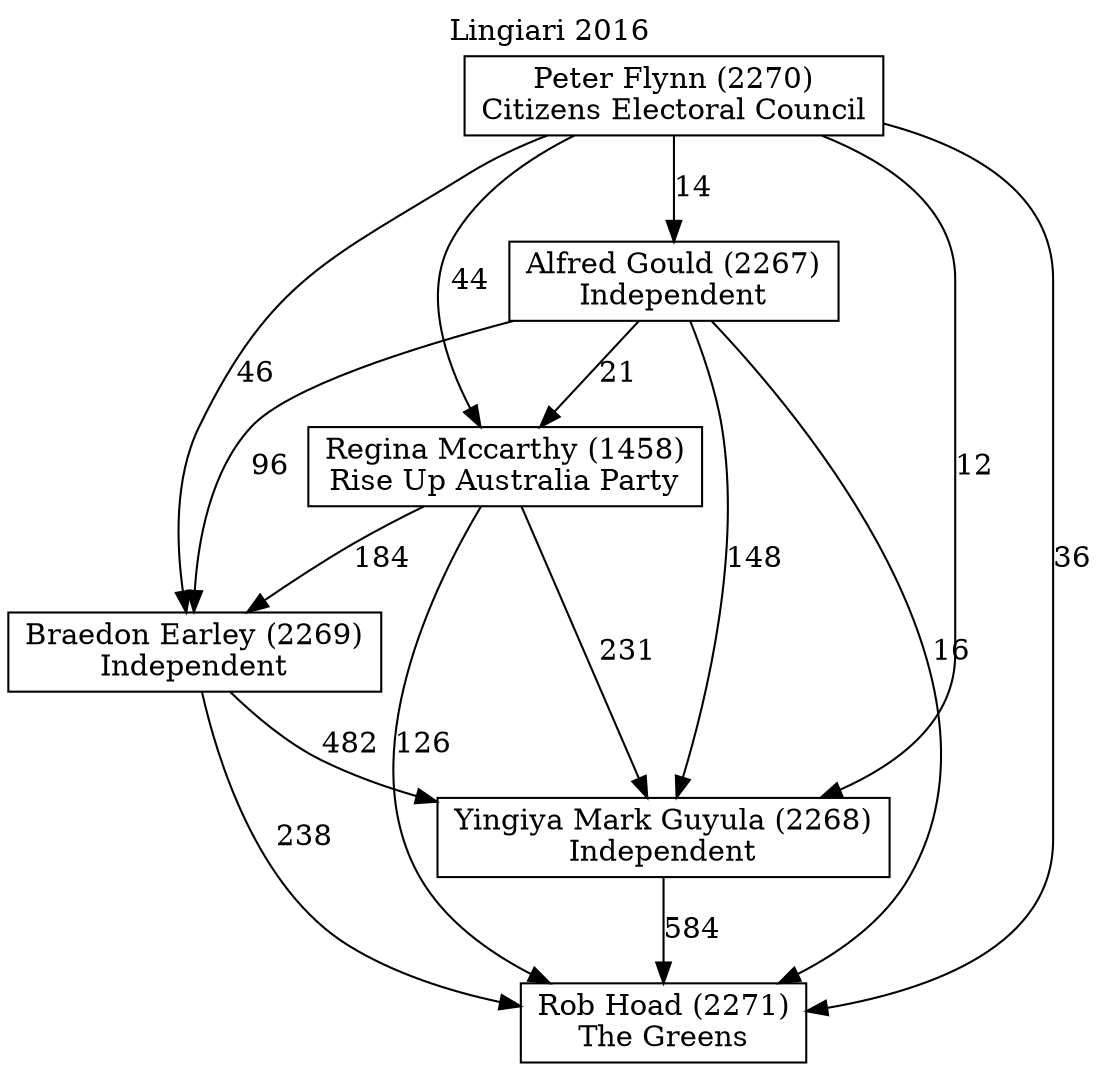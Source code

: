 // House preference flow
digraph "Rob Hoad (2271)_Lingiari_2016" {
	graph [label="Lingiari 2016" labelloc=t mclimit=10]
	node [shape=box]
	"Yingiya Mark Guyula (2268)" [label="Yingiya Mark Guyula (2268)
Independent"]
	"Rob Hoad (2271)" [label="Rob Hoad (2271)
The Greens"]
	"Regina Mccarthy (1458)" [label="Regina Mccarthy (1458)
Rise Up Australia Party"]
	"Alfred Gould (2267)" [label="Alfred Gould (2267)
Independent"]
	"Peter Flynn (2270)" [label="Peter Flynn (2270)
Citizens Electoral Council"]
	"Braedon Earley (2269)" [label="Braedon Earley (2269)
Independent"]
	"Alfred Gould (2267)" -> "Braedon Earley (2269)" [label=96]
	"Alfred Gould (2267)" -> "Regina Mccarthy (1458)" [label=21]
	"Yingiya Mark Guyula (2268)" -> "Rob Hoad (2271)" [label=584]
	"Regina Mccarthy (1458)" -> "Yingiya Mark Guyula (2268)" [label=231]
	"Peter Flynn (2270)" -> "Yingiya Mark Guyula (2268)" [label=12]
	"Peter Flynn (2270)" -> "Regina Mccarthy (1458)" [label=44]
	"Braedon Earley (2269)" -> "Rob Hoad (2271)" [label=238]
	"Peter Flynn (2270)" -> "Rob Hoad (2271)" [label=36]
	"Braedon Earley (2269)" -> "Yingiya Mark Guyula (2268)" [label=482]
	"Regina Mccarthy (1458)" -> "Rob Hoad (2271)" [label=126]
	"Peter Flynn (2270)" -> "Alfred Gould (2267)" [label=14]
	"Peter Flynn (2270)" -> "Braedon Earley (2269)" [label=46]
	"Alfred Gould (2267)" -> "Rob Hoad (2271)" [label=16]
	"Regina Mccarthy (1458)" -> "Braedon Earley (2269)" [label=184]
	"Alfred Gould (2267)" -> "Yingiya Mark Guyula (2268)" [label=148]
}
